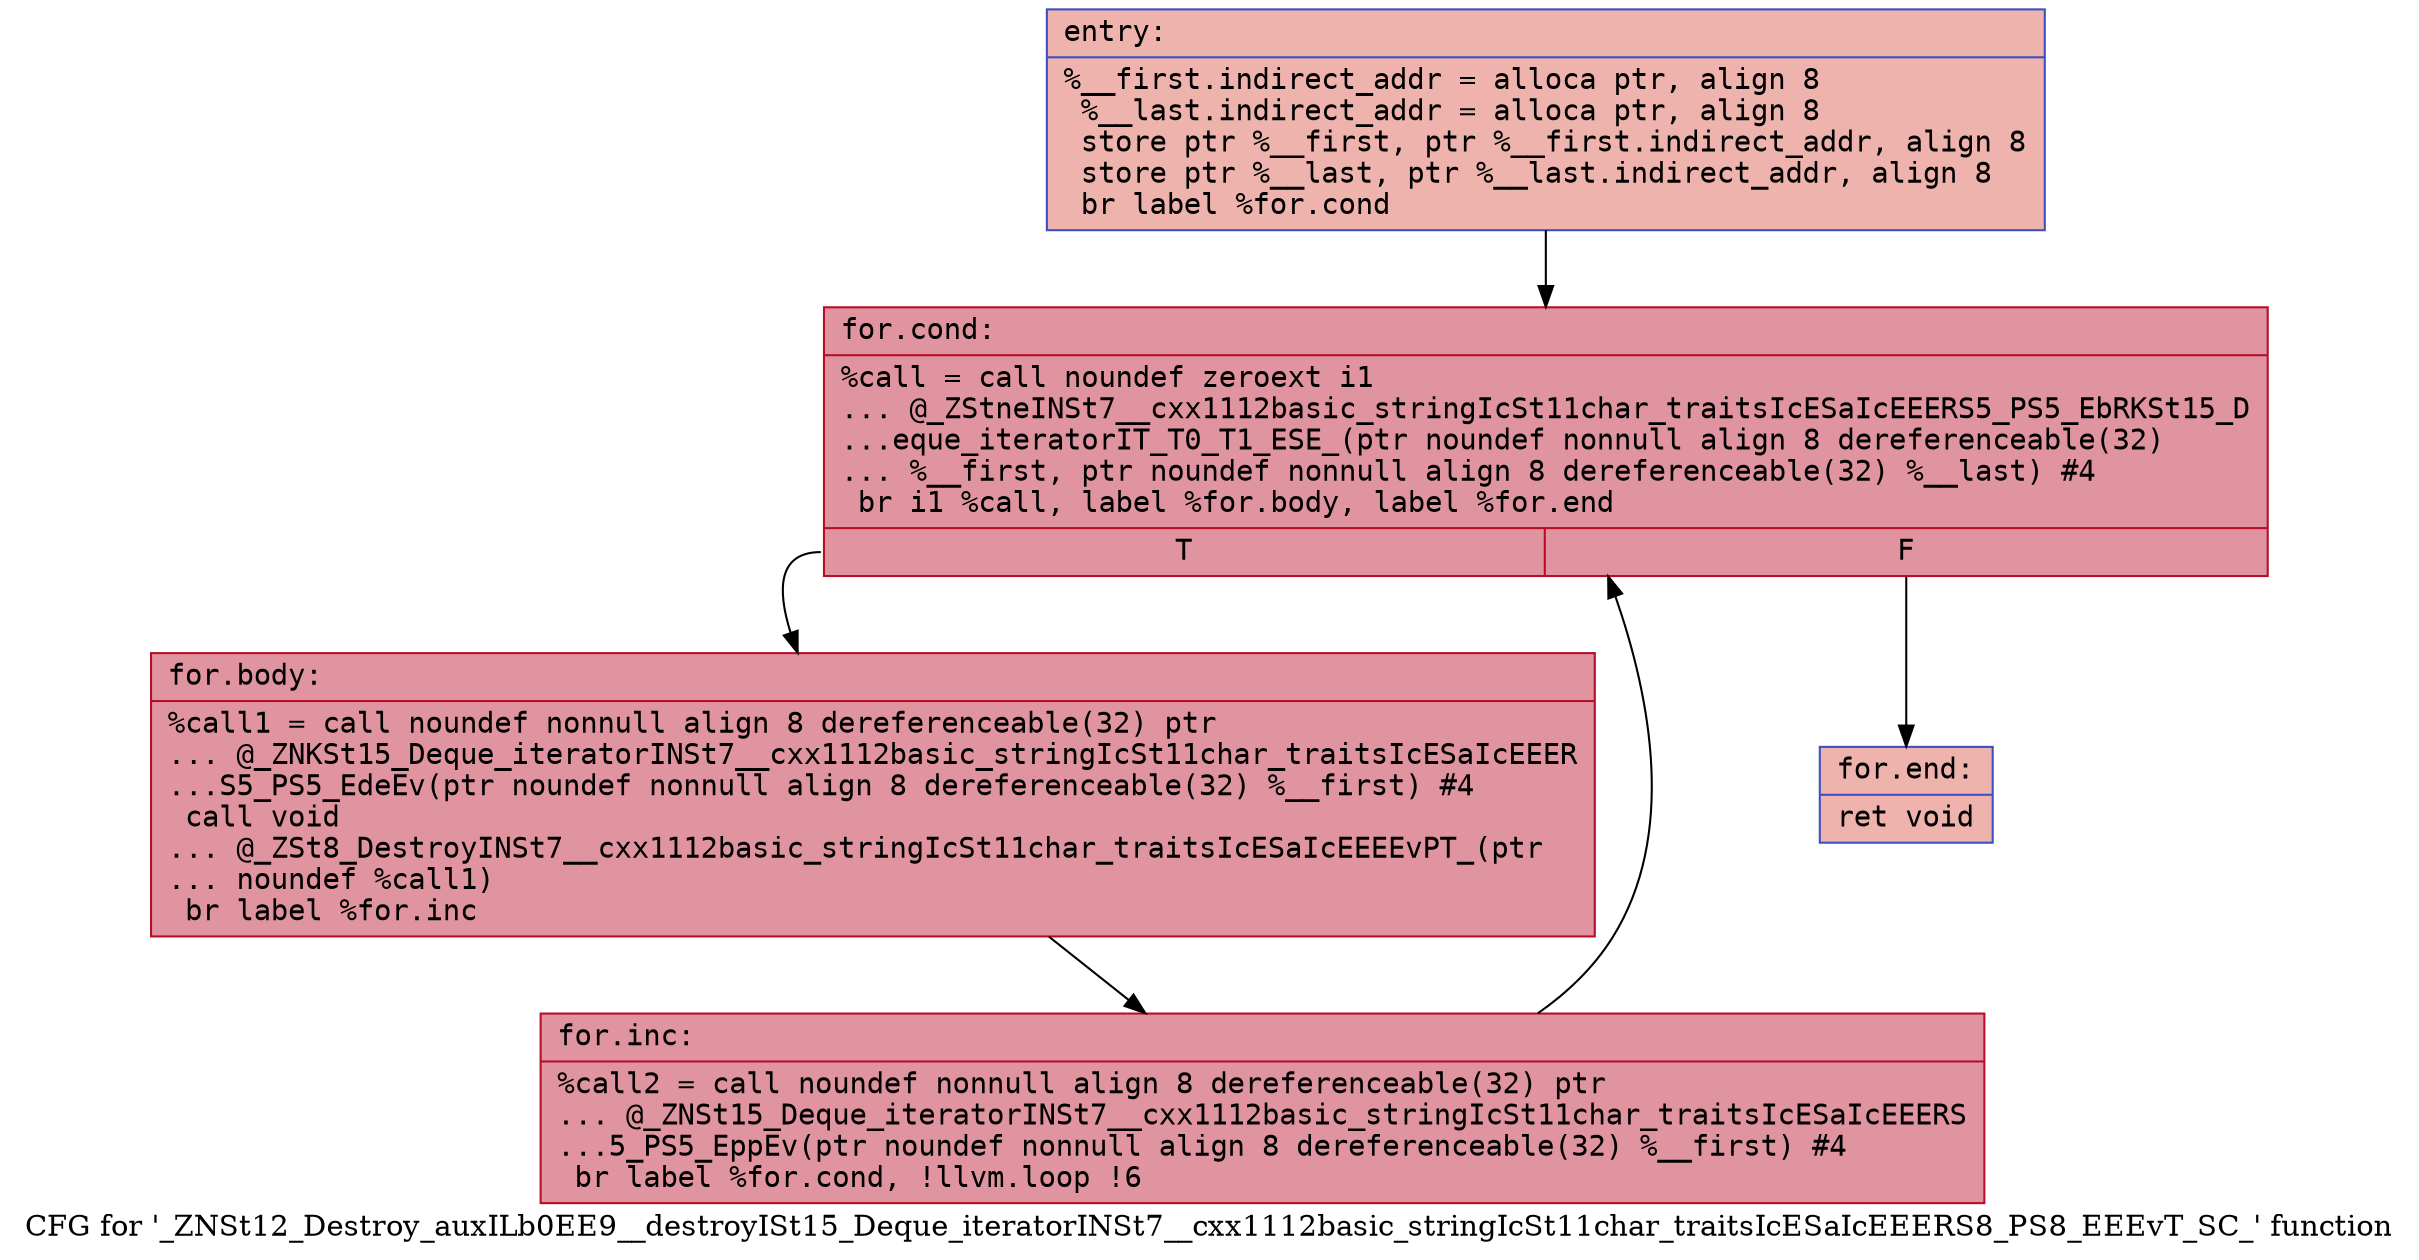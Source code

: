 digraph "CFG for '_ZNSt12_Destroy_auxILb0EE9__destroyISt15_Deque_iteratorINSt7__cxx1112basic_stringIcSt11char_traitsIcESaIcEEERS8_PS8_EEEvT_SC_' function" {
	label="CFG for '_ZNSt12_Destroy_auxILb0EE9__destroyISt15_Deque_iteratorINSt7__cxx1112basic_stringIcSt11char_traitsIcESaIcEEERS8_PS8_EEEvT_SC_' function";

	Node0x5651cd8daf10 [shape=record,color="#3d50c3ff", style=filled, fillcolor="#d6524470" fontname="Courier",label="{entry:\l|  %__first.indirect_addr = alloca ptr, align 8\l  %__last.indirect_addr = alloca ptr, align 8\l  store ptr %__first, ptr %__first.indirect_addr, align 8\l  store ptr %__last, ptr %__last.indirect_addr, align 8\l  br label %for.cond\l}"];
	Node0x5651cd8daf10 -> Node0x5651cd8db1b0[tooltip="entry -> for.cond\nProbability 100.00%" ];
	Node0x5651cd8db1b0 [shape=record,color="#b70d28ff", style=filled, fillcolor="#b70d2870" fontname="Courier",label="{for.cond:\l|  %call = call noundef zeroext i1\l... @_ZStneINSt7__cxx1112basic_stringIcSt11char_traitsIcESaIcEEERS5_PS5_EbRKSt15_D\l...eque_iteratorIT_T0_T1_ESE_(ptr noundef nonnull align 8 dereferenceable(32)\l... %__first, ptr noundef nonnull align 8 dereferenceable(32) %__last) #4\l  br i1 %call, label %for.body, label %for.end\l|{<s0>T|<s1>F}}"];
	Node0x5651cd8db1b0:s0 -> Node0x5651cd8db3d0[tooltip="for.cond -> for.body\nProbability 96.88%" ];
	Node0x5651cd8db1b0:s1 -> Node0x5651cd8db420[tooltip="for.cond -> for.end\nProbability 3.12%" ];
	Node0x5651cd8db3d0 [shape=record,color="#b70d28ff", style=filled, fillcolor="#b70d2870" fontname="Courier",label="{for.body:\l|  %call1 = call noundef nonnull align 8 dereferenceable(32) ptr\l... @_ZNKSt15_Deque_iteratorINSt7__cxx1112basic_stringIcSt11char_traitsIcESaIcEEER\l...S5_PS5_EdeEv(ptr noundef nonnull align 8 dereferenceable(32) %__first) #4\l  call void\l... @_ZSt8_DestroyINSt7__cxx1112basic_stringIcSt11char_traitsIcESaIcEEEEvPT_(ptr\l... noundef %call1)\l  br label %for.inc\l}"];
	Node0x5651cd8db3d0 -> Node0x5651cd8db650[tooltip="for.body -> for.inc\nProbability 100.00%" ];
	Node0x5651cd8db650 [shape=record,color="#b70d28ff", style=filled, fillcolor="#b70d2870" fontname="Courier",label="{for.inc:\l|  %call2 = call noundef nonnull align 8 dereferenceable(32) ptr\l... @_ZNSt15_Deque_iteratorINSt7__cxx1112basic_stringIcSt11char_traitsIcESaIcEEERS\l...5_PS5_EppEv(ptr noundef nonnull align 8 dereferenceable(32) %__first) #4\l  br label %for.cond, !llvm.loop !6\l}"];
	Node0x5651cd8db650 -> Node0x5651cd8db1b0[tooltip="for.inc -> for.cond\nProbability 100.00%" ];
	Node0x5651cd8db420 [shape=record,color="#3d50c3ff", style=filled, fillcolor="#d6524470" fontname="Courier",label="{for.end:\l|  ret void\l}"];
}
